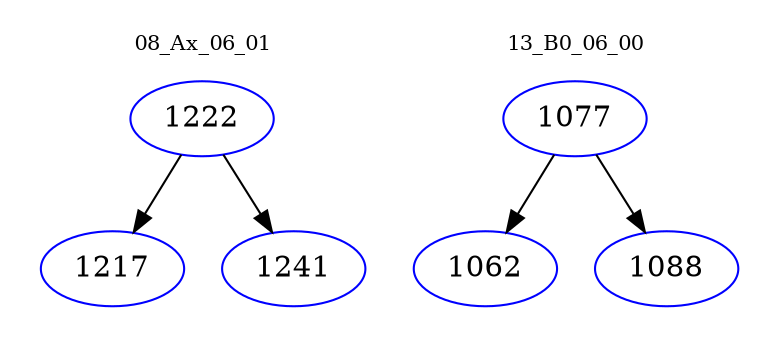digraph{
subgraph cluster_0 {
color = white
label = "08_Ax_06_01";
fontsize=10;
T0_1222 [label="1222", color="blue"]
T0_1222 -> T0_1217 [color="black"]
T0_1217 [label="1217", color="blue"]
T0_1222 -> T0_1241 [color="black"]
T0_1241 [label="1241", color="blue"]
}
subgraph cluster_1 {
color = white
label = "13_B0_06_00";
fontsize=10;
T1_1077 [label="1077", color="blue"]
T1_1077 -> T1_1062 [color="black"]
T1_1062 [label="1062", color="blue"]
T1_1077 -> T1_1088 [color="black"]
T1_1088 [label="1088", color="blue"]
}
}
